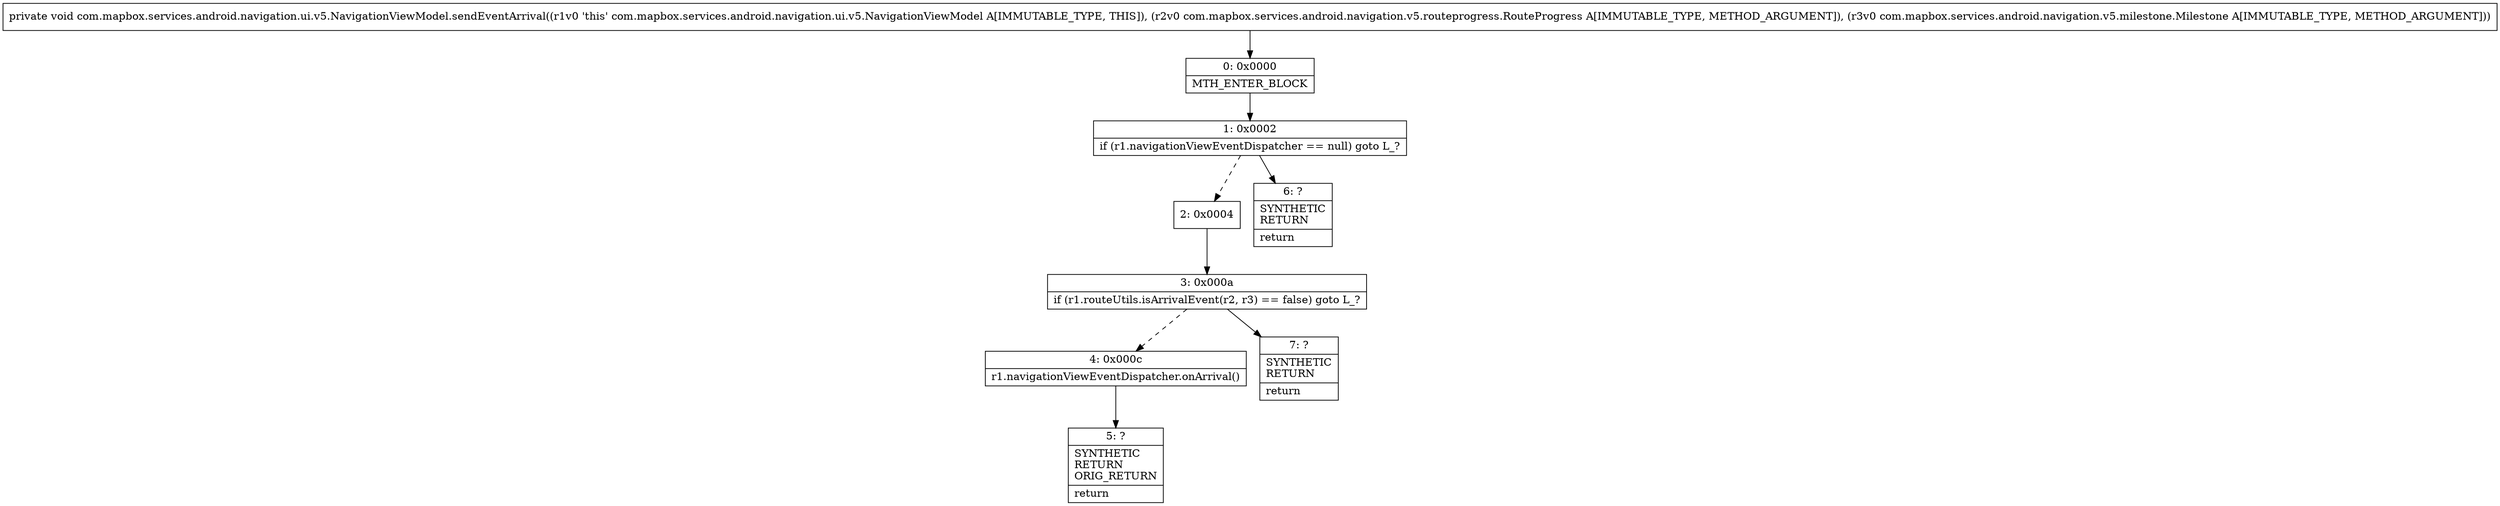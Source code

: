 digraph "CFG forcom.mapbox.services.android.navigation.ui.v5.NavigationViewModel.sendEventArrival(Lcom\/mapbox\/services\/android\/navigation\/v5\/routeprogress\/RouteProgress;Lcom\/mapbox\/services\/android\/navigation\/v5\/milestone\/Milestone;)V" {
Node_0 [shape=record,label="{0\:\ 0x0000|MTH_ENTER_BLOCK\l}"];
Node_1 [shape=record,label="{1\:\ 0x0002|if (r1.navigationViewEventDispatcher == null) goto L_?\l}"];
Node_2 [shape=record,label="{2\:\ 0x0004}"];
Node_3 [shape=record,label="{3\:\ 0x000a|if (r1.routeUtils.isArrivalEvent(r2, r3) == false) goto L_?\l}"];
Node_4 [shape=record,label="{4\:\ 0x000c|r1.navigationViewEventDispatcher.onArrival()\l}"];
Node_5 [shape=record,label="{5\:\ ?|SYNTHETIC\lRETURN\lORIG_RETURN\l|return\l}"];
Node_6 [shape=record,label="{6\:\ ?|SYNTHETIC\lRETURN\l|return\l}"];
Node_7 [shape=record,label="{7\:\ ?|SYNTHETIC\lRETURN\l|return\l}"];
MethodNode[shape=record,label="{private void com.mapbox.services.android.navigation.ui.v5.NavigationViewModel.sendEventArrival((r1v0 'this' com.mapbox.services.android.navigation.ui.v5.NavigationViewModel A[IMMUTABLE_TYPE, THIS]), (r2v0 com.mapbox.services.android.navigation.v5.routeprogress.RouteProgress A[IMMUTABLE_TYPE, METHOD_ARGUMENT]), (r3v0 com.mapbox.services.android.navigation.v5.milestone.Milestone A[IMMUTABLE_TYPE, METHOD_ARGUMENT])) }"];
MethodNode -> Node_0;
Node_0 -> Node_1;
Node_1 -> Node_2[style=dashed];
Node_1 -> Node_6;
Node_2 -> Node_3;
Node_3 -> Node_4[style=dashed];
Node_3 -> Node_7;
Node_4 -> Node_5;
}

